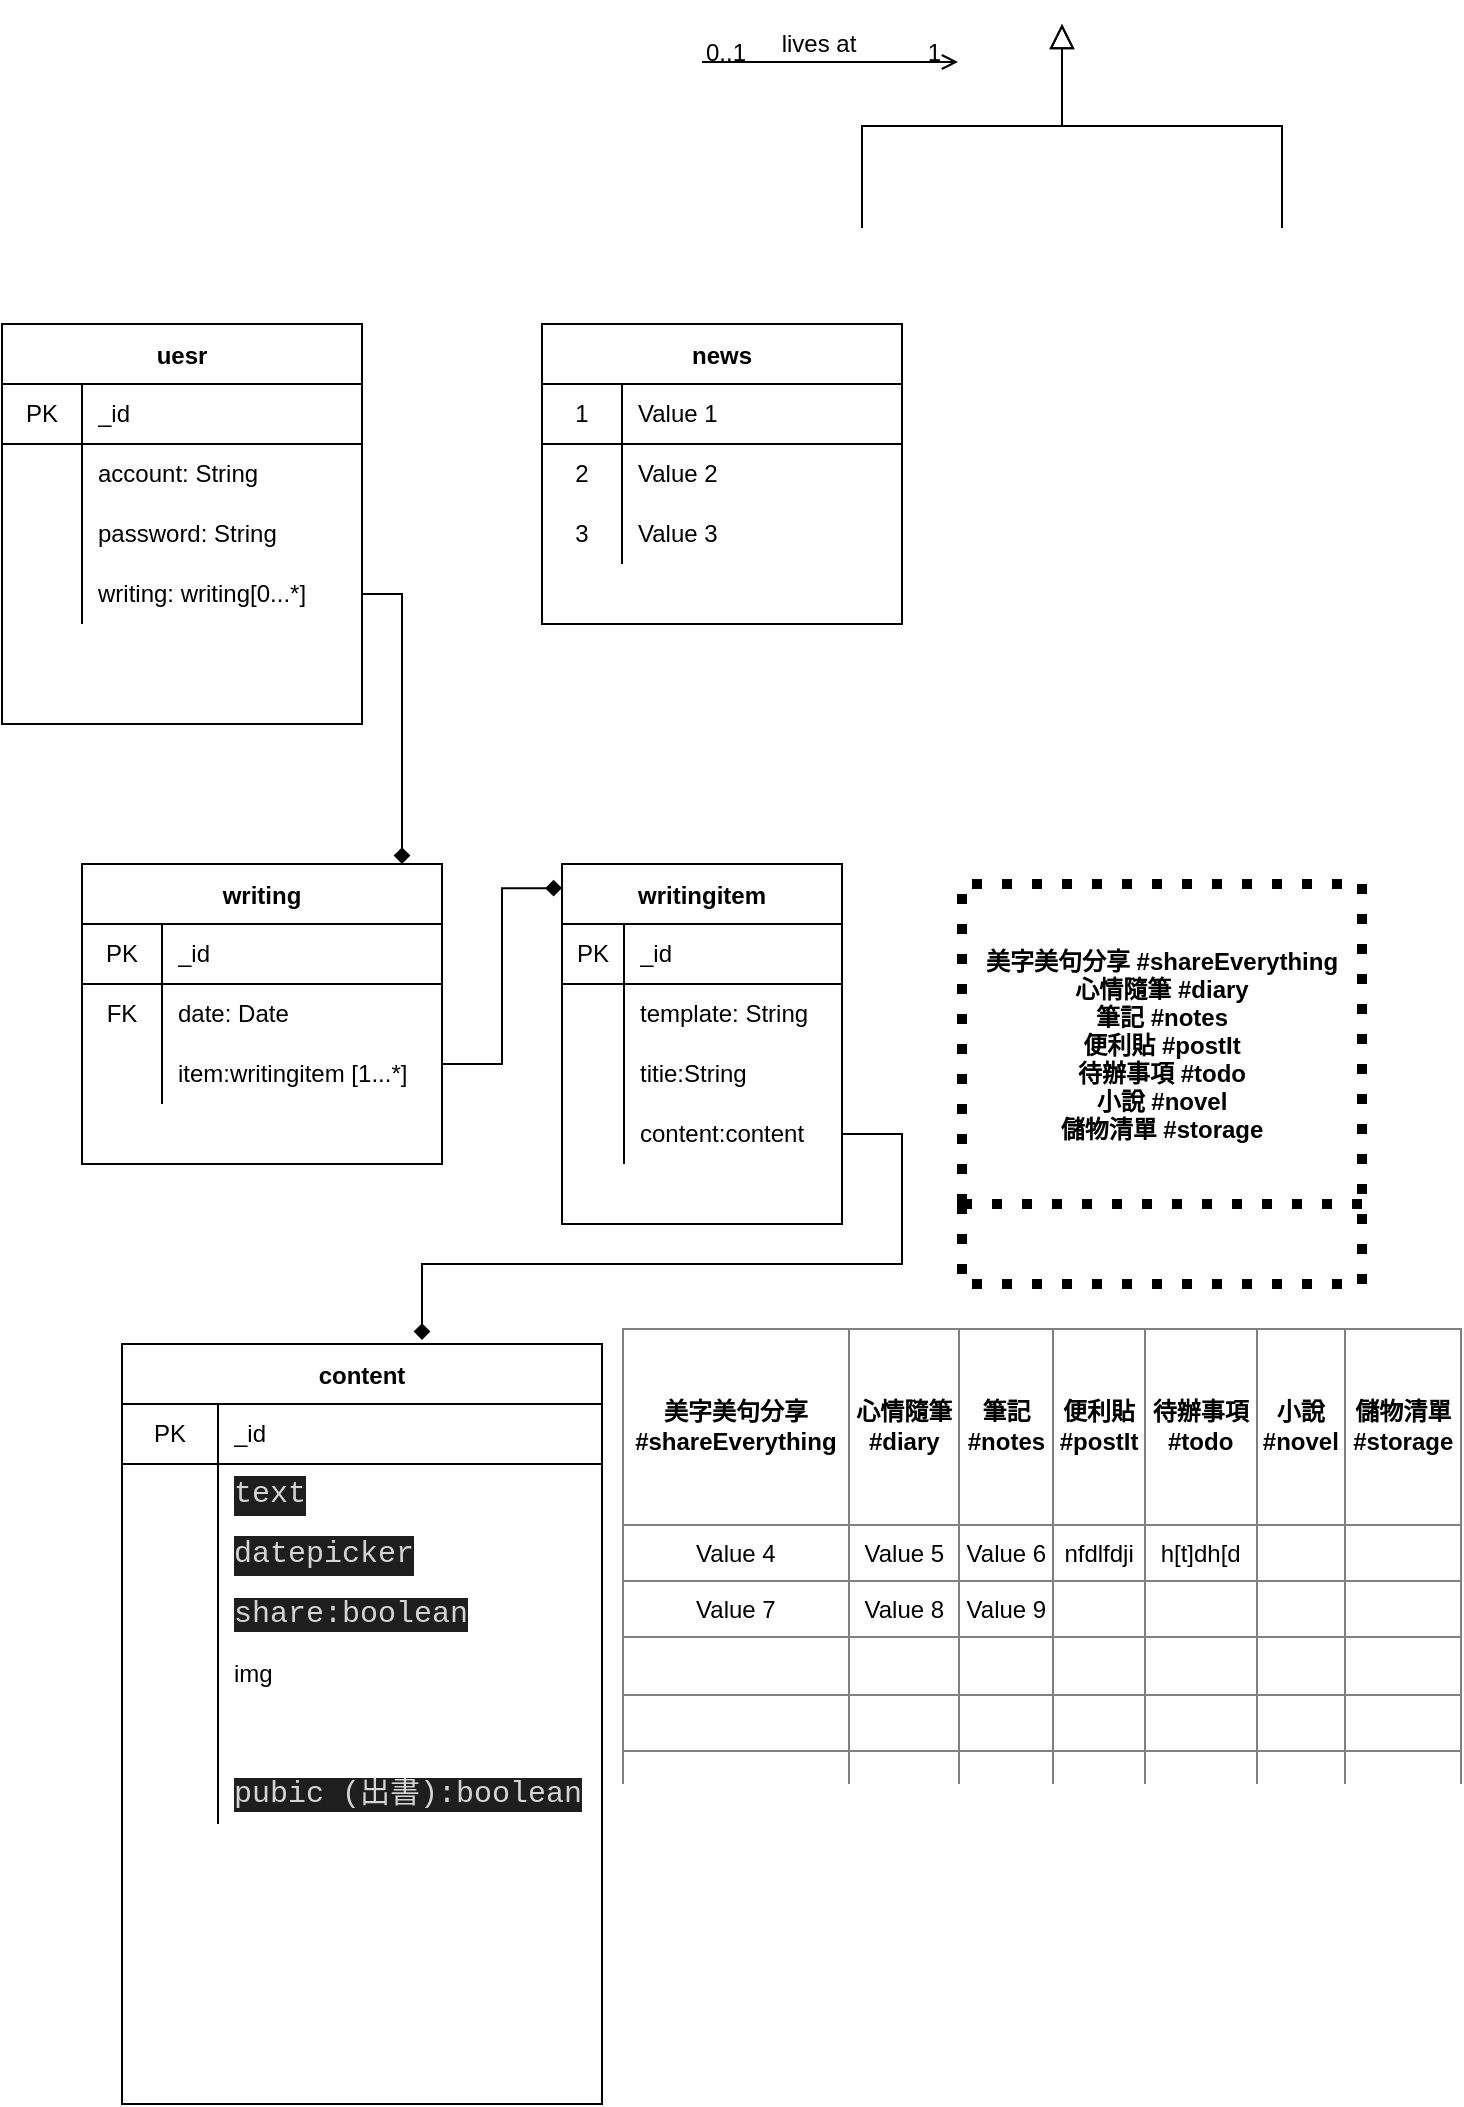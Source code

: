 <mxfile version="14.8.2" type="github">
  <diagram id="C5RBs43oDa-KdzZeNtuy" name="Page-1">
    <mxGraphModel dx="819" dy="784" grid="1" gridSize="10" guides="1" tooltips="1" connect="1" arrows="1" fold="1" page="1" pageScale="1" pageWidth="827" pageHeight="1169" math="0" shadow="0">
      <root>
        <mxCell id="WIyWlLk6GJQsqaUBKTNV-0" />
        <mxCell id="WIyWlLk6GJQsqaUBKTNV-1" parent="WIyWlLk6GJQsqaUBKTNV-0" />
        <mxCell id="zkfFHV4jXpPFQw0GAbJ--12" value="" style="endArrow=block;endSize=10;endFill=0;shadow=0;strokeWidth=1;rounded=0;edgeStyle=elbowEdgeStyle;elbow=vertical;" parent="WIyWlLk6GJQsqaUBKTNV-1" edge="1">
          <mxGeometry width="160" relative="1" as="geometry">
            <mxPoint x="470" y="152" as="sourcePoint" />
            <mxPoint x="570" y="50" as="targetPoint" />
          </mxGeometry>
        </mxCell>
        <mxCell id="zkfFHV4jXpPFQw0GAbJ--16" value="" style="endArrow=block;endSize=10;endFill=0;shadow=0;strokeWidth=1;rounded=0;edgeStyle=elbowEdgeStyle;elbow=vertical;" parent="WIyWlLk6GJQsqaUBKTNV-1" edge="1">
          <mxGeometry width="160" relative="1" as="geometry">
            <mxPoint x="680" y="152" as="sourcePoint" />
            <mxPoint x="570" y="50" as="targetPoint" />
          </mxGeometry>
        </mxCell>
        <mxCell id="zkfFHV4jXpPFQw0GAbJ--26" value="" style="endArrow=open;shadow=0;strokeWidth=1;rounded=0;endFill=1;edgeStyle=elbowEdgeStyle;elbow=vertical;" parent="WIyWlLk6GJQsqaUBKTNV-1" edge="1">
          <mxGeometry x="0.5" y="41" relative="1" as="geometry">
            <mxPoint x="390" y="69" as="sourcePoint" />
            <mxPoint x="518" y="69" as="targetPoint" />
            <mxPoint x="-40" y="32" as="offset" />
          </mxGeometry>
        </mxCell>
        <mxCell id="zkfFHV4jXpPFQw0GAbJ--27" value="0..1" style="resizable=0;align=left;verticalAlign=bottom;labelBackgroundColor=none;fontSize=12;" parent="zkfFHV4jXpPFQw0GAbJ--26" connectable="0" vertex="1">
          <mxGeometry x="-1" relative="1" as="geometry">
            <mxPoint y="4" as="offset" />
          </mxGeometry>
        </mxCell>
        <mxCell id="zkfFHV4jXpPFQw0GAbJ--28" value="1" style="resizable=0;align=right;verticalAlign=bottom;labelBackgroundColor=none;fontSize=12;" parent="zkfFHV4jXpPFQw0GAbJ--26" connectable="0" vertex="1">
          <mxGeometry x="1" relative="1" as="geometry">
            <mxPoint x="-7" y="4" as="offset" />
          </mxGeometry>
        </mxCell>
        <mxCell id="zkfFHV4jXpPFQw0GAbJ--29" value="lives at" style="text;html=1;resizable=0;points=[];;align=center;verticalAlign=middle;labelBackgroundColor=none;rounded=0;shadow=0;strokeWidth=1;fontSize=12;" parent="zkfFHV4jXpPFQw0GAbJ--26" vertex="1" connectable="0">
          <mxGeometry x="0.5" y="49" relative="1" as="geometry">
            <mxPoint x="-38" y="40" as="offset" />
          </mxGeometry>
        </mxCell>
        <mxCell id="l_XPIXDKewQsz5GAqpIU-1" value="uesr" style="shape=table;startSize=30;container=1;collapsible=0;childLayout=tableLayout;fixedRows=1;rowLines=0;fontStyle=1;align=center;" vertex="1" parent="WIyWlLk6GJQsqaUBKTNV-1">
          <mxGeometry x="40" y="200" width="180" height="200" as="geometry" />
        </mxCell>
        <mxCell id="l_XPIXDKewQsz5GAqpIU-2" value="" style="shape=partialRectangle;html=1;whiteSpace=wrap;collapsible=0;dropTarget=0;pointerEvents=0;fillColor=none;top=0;left=0;bottom=1;right=0;points=[[0,0.5],[1,0.5]];portConstraint=eastwest;" vertex="1" parent="l_XPIXDKewQsz5GAqpIU-1">
          <mxGeometry y="30" width="180" height="30" as="geometry" />
        </mxCell>
        <mxCell id="l_XPIXDKewQsz5GAqpIU-3" value="PK" style="shape=partialRectangle;html=1;whiteSpace=wrap;connectable=0;fillColor=none;top=0;left=0;bottom=0;right=0;overflow=hidden;" vertex="1" parent="l_XPIXDKewQsz5GAqpIU-2">
          <mxGeometry width="40" height="30" as="geometry" />
        </mxCell>
        <mxCell id="l_XPIXDKewQsz5GAqpIU-4" value="&lt;span style=&quot;text-align: center&quot;&gt;_id&lt;/span&gt;" style="shape=partialRectangle;html=1;whiteSpace=wrap;connectable=0;fillColor=none;top=0;left=0;bottom=0;right=0;align=left;spacingLeft=6;overflow=hidden;" vertex="1" parent="l_XPIXDKewQsz5GAqpIU-2">
          <mxGeometry x="40" width="140" height="30" as="geometry" />
        </mxCell>
        <mxCell id="l_XPIXDKewQsz5GAqpIU-5" value="" style="shape=partialRectangle;html=1;whiteSpace=wrap;collapsible=0;dropTarget=0;pointerEvents=0;fillColor=none;top=0;left=0;bottom=0;right=0;points=[[0,0.5],[1,0.5]];portConstraint=eastwest;" vertex="1" parent="l_XPIXDKewQsz5GAqpIU-1">
          <mxGeometry y="60" width="180" height="30" as="geometry" />
        </mxCell>
        <mxCell id="l_XPIXDKewQsz5GAqpIU-6" value="" style="shape=partialRectangle;html=1;whiteSpace=wrap;connectable=0;fillColor=none;top=0;left=0;bottom=0;right=0;overflow=hidden;" vertex="1" parent="l_XPIXDKewQsz5GAqpIU-5">
          <mxGeometry width="40" height="30" as="geometry" />
        </mxCell>
        <mxCell id="l_XPIXDKewQsz5GAqpIU-7" value="account: String" style="shape=partialRectangle;html=1;whiteSpace=wrap;connectable=0;fillColor=none;top=0;left=0;bottom=0;right=0;align=left;spacingLeft=6;overflow=hidden;" vertex="1" parent="l_XPIXDKewQsz5GAqpIU-5">
          <mxGeometry x="40" width="140" height="30" as="geometry" />
        </mxCell>
        <mxCell id="l_XPIXDKewQsz5GAqpIU-8" value="" style="shape=partialRectangle;html=1;whiteSpace=wrap;collapsible=0;dropTarget=0;pointerEvents=0;fillColor=none;top=0;left=0;bottom=0;right=0;points=[[0,0.5],[1,0.5]];portConstraint=eastwest;" vertex="1" parent="l_XPIXDKewQsz5GAqpIU-1">
          <mxGeometry y="90" width="180" height="30" as="geometry" />
        </mxCell>
        <mxCell id="l_XPIXDKewQsz5GAqpIU-9" value="" style="shape=partialRectangle;html=1;whiteSpace=wrap;connectable=0;fillColor=none;top=0;left=0;bottom=0;right=0;overflow=hidden;" vertex="1" parent="l_XPIXDKewQsz5GAqpIU-8">
          <mxGeometry width="40" height="30" as="geometry" />
        </mxCell>
        <mxCell id="l_XPIXDKewQsz5GAqpIU-10" value="password: String" style="shape=partialRectangle;html=1;whiteSpace=wrap;connectable=0;fillColor=none;top=0;left=0;bottom=0;right=0;align=left;spacingLeft=6;overflow=hidden;" vertex="1" parent="l_XPIXDKewQsz5GAqpIU-8">
          <mxGeometry x="40" width="140" height="30" as="geometry" />
        </mxCell>
        <mxCell id="l_XPIXDKewQsz5GAqpIU-42" style="shape=partialRectangle;html=1;whiteSpace=wrap;collapsible=0;dropTarget=0;pointerEvents=0;fillColor=none;top=0;left=0;bottom=0;right=0;points=[[0,0.5],[1,0.5]];portConstraint=eastwest;" vertex="1" parent="l_XPIXDKewQsz5GAqpIU-1">
          <mxGeometry y="120" width="180" height="30" as="geometry" />
        </mxCell>
        <mxCell id="l_XPIXDKewQsz5GAqpIU-43" style="shape=partialRectangle;html=1;whiteSpace=wrap;connectable=0;fillColor=none;top=0;left=0;bottom=0;right=0;overflow=hidden;" vertex="1" parent="l_XPIXDKewQsz5GAqpIU-42">
          <mxGeometry width="40" height="30" as="geometry" />
        </mxCell>
        <mxCell id="l_XPIXDKewQsz5GAqpIU-44" value="writing:&amp;nbsp;writing[0...*]" style="shape=partialRectangle;html=1;whiteSpace=wrap;connectable=0;fillColor=none;top=0;left=0;bottom=0;right=0;align=left;spacingLeft=6;overflow=hidden;" vertex="1" parent="l_XPIXDKewQsz5GAqpIU-42">
          <mxGeometry x="40" width="140" height="30" as="geometry" />
        </mxCell>
        <mxCell id="l_XPIXDKewQsz5GAqpIU-21" value="news" style="shape=table;startSize=30;container=1;collapsible=0;childLayout=tableLayout;fixedRows=1;rowLines=0;fontStyle=1;align=center;" vertex="1" parent="WIyWlLk6GJQsqaUBKTNV-1">
          <mxGeometry x="310" y="200" width="180" height="150" as="geometry" />
        </mxCell>
        <mxCell id="l_XPIXDKewQsz5GAqpIU-22" value="" style="shape=partialRectangle;html=1;whiteSpace=wrap;collapsible=0;dropTarget=0;pointerEvents=0;fillColor=none;top=0;left=0;bottom=1;right=0;points=[[0,0.5],[1,0.5]];portConstraint=eastwest;" vertex="1" parent="l_XPIXDKewQsz5GAqpIU-21">
          <mxGeometry y="30" width="180" height="30" as="geometry" />
        </mxCell>
        <mxCell id="l_XPIXDKewQsz5GAqpIU-23" value="1" style="shape=partialRectangle;html=1;whiteSpace=wrap;connectable=0;fillColor=none;top=0;left=0;bottom=0;right=0;overflow=hidden;" vertex="1" parent="l_XPIXDKewQsz5GAqpIU-22">
          <mxGeometry width="40" height="30" as="geometry" />
        </mxCell>
        <mxCell id="l_XPIXDKewQsz5GAqpIU-24" value="Value 1" style="shape=partialRectangle;html=1;whiteSpace=wrap;connectable=0;fillColor=none;top=0;left=0;bottom=0;right=0;align=left;spacingLeft=6;overflow=hidden;" vertex="1" parent="l_XPIXDKewQsz5GAqpIU-22">
          <mxGeometry x="40" width="140" height="30" as="geometry" />
        </mxCell>
        <mxCell id="l_XPIXDKewQsz5GAqpIU-25" value="" style="shape=partialRectangle;html=1;whiteSpace=wrap;collapsible=0;dropTarget=0;pointerEvents=0;fillColor=none;top=0;left=0;bottom=0;right=0;points=[[0,0.5],[1,0.5]];portConstraint=eastwest;" vertex="1" parent="l_XPIXDKewQsz5GAqpIU-21">
          <mxGeometry y="60" width="180" height="30" as="geometry" />
        </mxCell>
        <mxCell id="l_XPIXDKewQsz5GAqpIU-26" value="2" style="shape=partialRectangle;html=1;whiteSpace=wrap;connectable=0;fillColor=none;top=0;left=0;bottom=0;right=0;overflow=hidden;" vertex="1" parent="l_XPIXDKewQsz5GAqpIU-25">
          <mxGeometry width="40" height="30" as="geometry" />
        </mxCell>
        <mxCell id="l_XPIXDKewQsz5GAqpIU-27" value="Value 2" style="shape=partialRectangle;html=1;whiteSpace=wrap;connectable=0;fillColor=none;top=0;left=0;bottom=0;right=0;align=left;spacingLeft=6;overflow=hidden;" vertex="1" parent="l_XPIXDKewQsz5GAqpIU-25">
          <mxGeometry x="40" width="140" height="30" as="geometry" />
        </mxCell>
        <mxCell id="l_XPIXDKewQsz5GAqpIU-28" value="" style="shape=partialRectangle;html=1;whiteSpace=wrap;collapsible=0;dropTarget=0;pointerEvents=0;fillColor=none;top=0;left=0;bottom=0;right=0;points=[[0,0.5],[1,0.5]];portConstraint=eastwest;" vertex="1" parent="l_XPIXDKewQsz5GAqpIU-21">
          <mxGeometry y="90" width="180" height="30" as="geometry" />
        </mxCell>
        <mxCell id="l_XPIXDKewQsz5GAqpIU-29" value="3" style="shape=partialRectangle;html=1;whiteSpace=wrap;connectable=0;fillColor=none;top=0;left=0;bottom=0;right=0;overflow=hidden;" vertex="1" parent="l_XPIXDKewQsz5GAqpIU-28">
          <mxGeometry width="40" height="30" as="geometry" />
        </mxCell>
        <mxCell id="l_XPIXDKewQsz5GAqpIU-30" value="Value 3" style="shape=partialRectangle;html=1;whiteSpace=wrap;connectable=0;fillColor=none;top=0;left=0;bottom=0;right=0;align=left;spacingLeft=6;overflow=hidden;" vertex="1" parent="l_XPIXDKewQsz5GAqpIU-28">
          <mxGeometry x="40" width="140" height="30" as="geometry" />
        </mxCell>
        <mxCell id="l_XPIXDKewQsz5GAqpIU-31" value="writing" style="shape=table;startSize=30;container=1;collapsible=0;childLayout=tableLayout;fixedRows=1;rowLines=0;fontStyle=1;align=center;" vertex="1" parent="WIyWlLk6GJQsqaUBKTNV-1">
          <mxGeometry x="80" y="470" width="180" height="150" as="geometry" />
        </mxCell>
        <mxCell id="l_XPIXDKewQsz5GAqpIU-32" value="" style="shape=partialRectangle;html=1;whiteSpace=wrap;collapsible=0;dropTarget=0;pointerEvents=0;fillColor=none;top=0;left=0;bottom=1;right=0;points=[[0,0.5],[1,0.5]];portConstraint=eastwest;" vertex="1" parent="l_XPIXDKewQsz5GAqpIU-31">
          <mxGeometry y="30" width="180" height="30" as="geometry" />
        </mxCell>
        <mxCell id="l_XPIXDKewQsz5GAqpIU-33" value="PK" style="shape=partialRectangle;html=1;whiteSpace=wrap;connectable=0;fillColor=none;top=0;left=0;bottom=0;right=0;overflow=hidden;" vertex="1" parent="l_XPIXDKewQsz5GAqpIU-32">
          <mxGeometry width="40" height="30" as="geometry" />
        </mxCell>
        <mxCell id="l_XPIXDKewQsz5GAqpIU-34" value="_id" style="shape=partialRectangle;html=1;whiteSpace=wrap;connectable=0;fillColor=none;top=0;left=0;bottom=0;right=0;align=left;spacingLeft=6;overflow=hidden;" vertex="1" parent="l_XPIXDKewQsz5GAqpIU-32">
          <mxGeometry x="40" width="140" height="30" as="geometry" />
        </mxCell>
        <mxCell id="l_XPIXDKewQsz5GAqpIU-35" value="" style="shape=partialRectangle;html=1;whiteSpace=wrap;collapsible=0;dropTarget=0;pointerEvents=0;fillColor=none;top=0;left=0;bottom=0;right=0;points=[[0,0.5],[1,0.5]];portConstraint=eastwest;" vertex="1" parent="l_XPIXDKewQsz5GAqpIU-31">
          <mxGeometry y="60" width="180" height="30" as="geometry" />
        </mxCell>
        <mxCell id="l_XPIXDKewQsz5GAqpIU-36" value="FK" style="shape=partialRectangle;html=1;whiteSpace=wrap;connectable=0;fillColor=none;top=0;left=0;bottom=0;right=0;overflow=hidden;" vertex="1" parent="l_XPIXDKewQsz5GAqpIU-35">
          <mxGeometry width="40" height="30" as="geometry" />
        </mxCell>
        <mxCell id="l_XPIXDKewQsz5GAqpIU-37" value="date: Date" style="shape=partialRectangle;html=1;whiteSpace=wrap;connectable=0;fillColor=none;top=0;left=0;bottom=0;right=0;align=left;spacingLeft=6;overflow=hidden;" vertex="1" parent="l_XPIXDKewQsz5GAqpIU-35">
          <mxGeometry x="40" width="140" height="30" as="geometry" />
        </mxCell>
        <mxCell id="l_XPIXDKewQsz5GAqpIU-38" value="" style="shape=partialRectangle;html=1;whiteSpace=wrap;collapsible=0;dropTarget=0;pointerEvents=0;fillColor=none;top=0;left=0;bottom=0;right=0;points=[[0,0.5],[1,0.5]];portConstraint=eastwest;" vertex="1" parent="l_XPIXDKewQsz5GAqpIU-31">
          <mxGeometry y="90" width="180" height="30" as="geometry" />
        </mxCell>
        <mxCell id="l_XPIXDKewQsz5GAqpIU-39" value="" style="shape=partialRectangle;html=1;whiteSpace=wrap;connectable=0;fillColor=none;top=0;left=0;bottom=0;right=0;overflow=hidden;" vertex="1" parent="l_XPIXDKewQsz5GAqpIU-38">
          <mxGeometry width="40" height="30" as="geometry" />
        </mxCell>
        <mxCell id="l_XPIXDKewQsz5GAqpIU-40" value="item:writingitem [1...*]" style="shape=partialRectangle;html=1;whiteSpace=wrap;connectable=0;fillColor=none;top=0;left=0;bottom=0;right=0;align=left;spacingLeft=6;overflow=hidden;" vertex="1" parent="l_XPIXDKewQsz5GAqpIU-38">
          <mxGeometry x="40" width="140" height="30" as="geometry" />
        </mxCell>
        <mxCell id="l_XPIXDKewQsz5GAqpIU-45" style="edgeStyle=orthogonalEdgeStyle;rounded=0;orthogonalLoop=1;jettySize=auto;html=1;exitX=1;exitY=0.5;exitDx=0;exitDy=0;endArrow=diamond;endFill=1;" edge="1" parent="WIyWlLk6GJQsqaUBKTNV-1" source="l_XPIXDKewQsz5GAqpIU-42">
          <mxGeometry relative="1" as="geometry">
            <mxPoint x="240" y="470" as="targetPoint" />
            <Array as="points">
              <mxPoint x="240" y="335" />
              <mxPoint x="240" y="470" />
            </Array>
          </mxGeometry>
        </mxCell>
        <mxCell id="l_XPIXDKewQsz5GAqpIU-46" value="writingitem" style="shape=table;startSize=30;container=1;collapsible=0;childLayout=tableLayout;fixedRows=1;rowLines=0;fontStyle=1;align=center;" vertex="1" parent="WIyWlLk6GJQsqaUBKTNV-1">
          <mxGeometry x="320" y="470" width="140" height="180" as="geometry" />
        </mxCell>
        <mxCell id="l_XPIXDKewQsz5GAqpIU-47" value="" style="shape=partialRectangle;html=1;whiteSpace=wrap;collapsible=0;dropTarget=0;pointerEvents=0;fillColor=none;top=0;left=0;bottom=1;right=0;points=[[0,0.5],[1,0.5]];portConstraint=eastwest;" vertex="1" parent="l_XPIXDKewQsz5GAqpIU-46">
          <mxGeometry y="30" width="140" height="30" as="geometry" />
        </mxCell>
        <mxCell id="l_XPIXDKewQsz5GAqpIU-48" value="PK" style="shape=partialRectangle;html=1;whiteSpace=wrap;connectable=0;fillColor=none;top=0;left=0;bottom=0;right=0;overflow=hidden;" vertex="1" parent="l_XPIXDKewQsz5GAqpIU-47">
          <mxGeometry width="31" height="30" as="geometry" />
        </mxCell>
        <mxCell id="l_XPIXDKewQsz5GAqpIU-49" value="_id" style="shape=partialRectangle;html=1;whiteSpace=wrap;connectable=0;fillColor=none;top=0;left=0;bottom=0;right=0;align=left;spacingLeft=6;overflow=hidden;" vertex="1" parent="l_XPIXDKewQsz5GAqpIU-47">
          <mxGeometry x="31" width="109" height="30" as="geometry" />
        </mxCell>
        <mxCell id="l_XPIXDKewQsz5GAqpIU-50" value="" style="shape=partialRectangle;html=1;whiteSpace=wrap;collapsible=0;dropTarget=0;pointerEvents=0;fillColor=none;top=0;left=0;bottom=0;right=0;points=[[0,0.5],[1,0.5]];portConstraint=eastwest;" vertex="1" parent="l_XPIXDKewQsz5GAqpIU-46">
          <mxGeometry y="60" width="140" height="30" as="geometry" />
        </mxCell>
        <mxCell id="l_XPIXDKewQsz5GAqpIU-51" value="" style="shape=partialRectangle;html=1;whiteSpace=wrap;connectable=0;fillColor=none;top=0;left=0;bottom=0;right=0;overflow=hidden;" vertex="1" parent="l_XPIXDKewQsz5GAqpIU-50">
          <mxGeometry width="31" height="30" as="geometry" />
        </mxCell>
        <mxCell id="l_XPIXDKewQsz5GAqpIU-52" value="&lt;span&gt;template: String&lt;/span&gt;" style="shape=partialRectangle;html=1;whiteSpace=wrap;connectable=0;fillColor=none;top=0;left=0;bottom=0;right=0;align=left;spacingLeft=6;overflow=hidden;" vertex="1" parent="l_XPIXDKewQsz5GAqpIU-50">
          <mxGeometry x="31" width="109" height="30" as="geometry" />
        </mxCell>
        <mxCell id="l_XPIXDKewQsz5GAqpIU-53" value="" style="shape=partialRectangle;html=1;whiteSpace=wrap;collapsible=0;dropTarget=0;pointerEvents=0;fillColor=none;top=0;left=0;bottom=0;right=0;points=[[0,0.5],[1,0.5]];portConstraint=eastwest;" vertex="1" parent="l_XPIXDKewQsz5GAqpIU-46">
          <mxGeometry y="90" width="140" height="30" as="geometry" />
        </mxCell>
        <mxCell id="l_XPIXDKewQsz5GAqpIU-54" value="" style="shape=partialRectangle;html=1;whiteSpace=wrap;connectable=0;fillColor=none;top=0;left=0;bottom=0;right=0;overflow=hidden;" vertex="1" parent="l_XPIXDKewQsz5GAqpIU-53">
          <mxGeometry width="31" height="30" as="geometry" />
        </mxCell>
        <mxCell id="l_XPIXDKewQsz5GAqpIU-55" value="titie:String" style="shape=partialRectangle;html=1;whiteSpace=wrap;connectable=0;fillColor=none;top=0;left=0;bottom=0;right=0;align=left;spacingLeft=6;overflow=hidden;" vertex="1" parent="l_XPIXDKewQsz5GAqpIU-53">
          <mxGeometry x="31" width="109" height="30" as="geometry" />
        </mxCell>
        <mxCell id="l_XPIXDKewQsz5GAqpIU-60" style="shape=partialRectangle;html=1;whiteSpace=wrap;collapsible=0;dropTarget=0;pointerEvents=0;fillColor=none;top=0;left=0;bottom=0;right=0;points=[[0,0.5],[1,0.5]];portConstraint=eastwest;" vertex="1" parent="l_XPIXDKewQsz5GAqpIU-46">
          <mxGeometry y="120" width="140" height="30" as="geometry" />
        </mxCell>
        <mxCell id="l_XPIXDKewQsz5GAqpIU-61" style="shape=partialRectangle;html=1;whiteSpace=wrap;connectable=0;fillColor=none;top=0;left=0;bottom=0;right=0;overflow=hidden;" vertex="1" parent="l_XPIXDKewQsz5GAqpIU-60">
          <mxGeometry width="31" height="30" as="geometry" />
        </mxCell>
        <mxCell id="l_XPIXDKewQsz5GAqpIU-62" value="&lt;span&gt;content:content&lt;br&gt;&lt;/span&gt;" style="shape=partialRectangle;html=1;whiteSpace=wrap;connectable=0;fillColor=none;top=0;left=0;bottom=0;right=0;align=left;spacingLeft=6;overflow=hidden;" vertex="1" parent="l_XPIXDKewQsz5GAqpIU-60">
          <mxGeometry x="31" width="109" height="30" as="geometry" />
        </mxCell>
        <mxCell id="l_XPIXDKewQsz5GAqpIU-56" style="edgeStyle=orthogonalEdgeStyle;rounded=0;orthogonalLoop=1;jettySize=auto;html=1;entryX=0;entryY=0.067;entryDx=0;entryDy=0;entryPerimeter=0;endArrow=diamond;endFill=1;" edge="1" parent="WIyWlLk6GJQsqaUBKTNV-1" target="l_XPIXDKewQsz5GAqpIU-46">
          <mxGeometry relative="1" as="geometry">
            <mxPoint x="260" y="570" as="sourcePoint" />
            <Array as="points">
              <mxPoint x="290" y="570" />
              <mxPoint x="290" y="482" />
            </Array>
          </mxGeometry>
        </mxCell>
        <mxCell id="l_XPIXDKewQsz5GAqpIU-66" value="content" style="shape=table;startSize=30;container=1;collapsible=0;childLayout=tableLayout;fixedRows=1;rowLines=0;fontStyle=1;align=center;" vertex="1" parent="WIyWlLk6GJQsqaUBKTNV-1">
          <mxGeometry x="100" y="710" width="240" height="380" as="geometry" />
        </mxCell>
        <mxCell id="l_XPIXDKewQsz5GAqpIU-67" value="" style="shape=partialRectangle;html=1;whiteSpace=wrap;collapsible=0;dropTarget=0;pointerEvents=0;fillColor=none;top=0;left=0;bottom=1;right=0;points=[[0,0.5],[1,0.5]];portConstraint=eastwest;" vertex="1" parent="l_XPIXDKewQsz5GAqpIU-66">
          <mxGeometry y="30" width="240" height="30" as="geometry" />
        </mxCell>
        <mxCell id="l_XPIXDKewQsz5GAqpIU-68" value="PK" style="shape=partialRectangle;html=1;whiteSpace=wrap;connectable=0;fillColor=none;top=0;left=0;bottom=0;right=0;overflow=hidden;" vertex="1" parent="l_XPIXDKewQsz5GAqpIU-67">
          <mxGeometry width="48" height="30" as="geometry" />
        </mxCell>
        <mxCell id="l_XPIXDKewQsz5GAqpIU-69" value="_id" style="shape=partialRectangle;html=1;whiteSpace=wrap;connectable=0;fillColor=none;top=0;left=0;bottom=0;right=0;align=left;spacingLeft=6;overflow=hidden;" vertex="1" parent="l_XPIXDKewQsz5GAqpIU-67">
          <mxGeometry x="48" width="192" height="30" as="geometry" />
        </mxCell>
        <mxCell id="l_XPIXDKewQsz5GAqpIU-70" value="" style="shape=partialRectangle;html=1;whiteSpace=wrap;collapsible=0;dropTarget=0;pointerEvents=0;fillColor=none;top=0;left=0;bottom=0;right=0;points=[[0,0.5],[1,0.5]];portConstraint=eastwest;" vertex="1" parent="l_XPIXDKewQsz5GAqpIU-66">
          <mxGeometry y="60" width="240" height="30" as="geometry" />
        </mxCell>
        <mxCell id="l_XPIXDKewQsz5GAqpIU-71" value="" style="shape=partialRectangle;html=1;whiteSpace=wrap;connectable=0;fillColor=none;top=0;left=0;bottom=0;right=0;overflow=hidden;" vertex="1" parent="l_XPIXDKewQsz5GAqpIU-70">
          <mxGeometry width="48" height="30" as="geometry" />
        </mxCell>
        <mxCell id="l_XPIXDKewQsz5GAqpIU-72" value="&lt;div style=&quot;color: rgb(212 , 212 , 212) ; background-color: rgb(30 , 30 , 30) ; font-family: &amp;#34;consolas&amp;#34; , &amp;#34;courier new&amp;#34; , monospace ; font-size: 15px ; line-height: 20px&quot;&gt;text&lt;/div&gt;" style="shape=partialRectangle;html=1;whiteSpace=wrap;connectable=0;fillColor=none;top=0;left=0;bottom=0;right=0;align=left;spacingLeft=6;overflow=hidden;" vertex="1" parent="l_XPIXDKewQsz5GAqpIU-70">
          <mxGeometry x="48" width="192" height="30" as="geometry" />
        </mxCell>
        <mxCell id="l_XPIXDKewQsz5GAqpIU-73" value="" style="shape=partialRectangle;html=1;whiteSpace=wrap;collapsible=0;dropTarget=0;pointerEvents=0;fillColor=none;top=0;left=0;bottom=0;right=0;points=[[0,0.5],[1,0.5]];portConstraint=eastwest;" vertex="1" parent="l_XPIXDKewQsz5GAqpIU-66">
          <mxGeometry y="90" width="240" height="30" as="geometry" />
        </mxCell>
        <mxCell id="l_XPIXDKewQsz5GAqpIU-74" value="" style="shape=partialRectangle;html=1;whiteSpace=wrap;connectable=0;fillColor=none;top=0;left=0;bottom=0;right=0;overflow=hidden;" vertex="1" parent="l_XPIXDKewQsz5GAqpIU-73">
          <mxGeometry width="48" height="30" as="geometry" />
        </mxCell>
        <mxCell id="l_XPIXDKewQsz5GAqpIU-75" value="&lt;div style=&quot;color: rgb(212 , 212 , 212) ; background-color: rgb(30 , 30 , 30) ; font-family: &amp;#34;consolas&amp;#34; , &amp;#34;courier new&amp;#34; , monospace ; font-size: 15px ; line-height: 20px&quot;&gt;datepicker&lt;/div&gt;" style="shape=partialRectangle;html=1;whiteSpace=wrap;connectable=0;fillColor=none;top=0;left=0;bottom=0;right=0;align=left;spacingLeft=6;overflow=hidden;" vertex="1" parent="l_XPIXDKewQsz5GAqpIU-73">
          <mxGeometry x="48" width="192" height="30" as="geometry" />
        </mxCell>
        <mxCell id="l_XPIXDKewQsz5GAqpIU-78" style="shape=partialRectangle;html=1;whiteSpace=wrap;collapsible=0;dropTarget=0;pointerEvents=0;fillColor=none;top=0;left=0;bottom=0;right=0;points=[[0,0.5],[1,0.5]];portConstraint=eastwest;" vertex="1" parent="l_XPIXDKewQsz5GAqpIU-66">
          <mxGeometry y="120" width="240" height="30" as="geometry" />
        </mxCell>
        <mxCell id="l_XPIXDKewQsz5GAqpIU-79" style="shape=partialRectangle;html=1;whiteSpace=wrap;connectable=0;fillColor=none;top=0;left=0;bottom=0;right=0;overflow=hidden;" vertex="1" parent="l_XPIXDKewQsz5GAqpIU-78">
          <mxGeometry width="48" height="30" as="geometry" />
        </mxCell>
        <mxCell id="l_XPIXDKewQsz5GAqpIU-80" value="&lt;font color=&quot;#d4d4d4&quot; face=&quot;consolas, courier new, monospace&quot;&gt;&lt;span style=&quot;font-size: 15px ; background-color: rgb(30 , 30 , 30)&quot;&gt;share&lt;/span&gt;&lt;/font&gt;&lt;span style=&quot;color: rgb(212 , 212 , 212) ; font-family: &amp;#34;consolas&amp;#34; , &amp;#34;courier new&amp;#34; , monospace ; font-size: 15px ; background-color: rgb(30 , 30 , 30)&quot;&gt;:boolean&lt;/span&gt;" style="shape=partialRectangle;html=1;whiteSpace=wrap;connectable=0;fillColor=none;top=0;left=0;bottom=0;right=0;align=left;spacingLeft=6;overflow=hidden;" vertex="1" parent="l_XPIXDKewQsz5GAqpIU-78">
          <mxGeometry x="48" width="192" height="30" as="geometry" />
        </mxCell>
        <mxCell id="l_XPIXDKewQsz5GAqpIU-81" style="shape=partialRectangle;html=1;whiteSpace=wrap;collapsible=0;dropTarget=0;pointerEvents=0;fillColor=none;top=0;left=0;bottom=0;right=0;points=[[0,0.5],[1,0.5]];portConstraint=eastwest;" vertex="1" parent="l_XPIXDKewQsz5GAqpIU-66">
          <mxGeometry y="150" width="240" height="30" as="geometry" />
        </mxCell>
        <mxCell id="l_XPIXDKewQsz5GAqpIU-82" style="shape=partialRectangle;html=1;whiteSpace=wrap;connectable=0;fillColor=none;top=0;left=0;bottom=0;right=0;overflow=hidden;" vertex="1" parent="l_XPIXDKewQsz5GAqpIU-81">
          <mxGeometry width="48" height="30" as="geometry" />
        </mxCell>
        <mxCell id="l_XPIXDKewQsz5GAqpIU-83" value="img" style="shape=partialRectangle;html=1;whiteSpace=wrap;connectable=0;fillColor=none;top=0;left=0;bottom=0;right=0;align=left;spacingLeft=6;overflow=hidden;" vertex="1" parent="l_XPIXDKewQsz5GAqpIU-81">
          <mxGeometry x="48" width="192" height="30" as="geometry" />
        </mxCell>
        <mxCell id="l_XPIXDKewQsz5GAqpIU-84" style="shape=partialRectangle;html=1;whiteSpace=wrap;collapsible=0;dropTarget=0;pointerEvents=0;fillColor=none;top=0;left=0;bottom=0;right=0;points=[[0,0.5],[1,0.5]];portConstraint=eastwest;" vertex="1" parent="l_XPIXDKewQsz5GAqpIU-66">
          <mxGeometry y="180" width="240" height="30" as="geometry" />
        </mxCell>
        <mxCell id="l_XPIXDKewQsz5GAqpIU-85" style="shape=partialRectangle;html=1;whiteSpace=wrap;connectable=0;fillColor=none;top=0;left=0;bottom=0;right=0;overflow=hidden;" vertex="1" parent="l_XPIXDKewQsz5GAqpIU-84">
          <mxGeometry width="48" height="30" as="geometry" />
        </mxCell>
        <mxCell id="l_XPIXDKewQsz5GAqpIU-86" style="shape=partialRectangle;html=1;whiteSpace=wrap;connectable=0;fillColor=none;top=0;left=0;bottom=0;right=0;align=left;spacingLeft=6;overflow=hidden;" vertex="1" parent="l_XPIXDKewQsz5GAqpIU-84">
          <mxGeometry x="48" width="192" height="30" as="geometry" />
        </mxCell>
        <mxCell id="l_XPIXDKewQsz5GAqpIU-87" style="shape=partialRectangle;html=1;whiteSpace=wrap;collapsible=0;dropTarget=0;pointerEvents=0;fillColor=none;top=0;left=0;bottom=0;right=0;points=[[0,0.5],[1,0.5]];portConstraint=eastwest;" vertex="1" parent="l_XPIXDKewQsz5GAqpIU-66">
          <mxGeometry y="210" width="240" height="30" as="geometry" />
        </mxCell>
        <mxCell id="l_XPIXDKewQsz5GAqpIU-88" style="shape=partialRectangle;html=1;whiteSpace=wrap;connectable=0;fillColor=none;top=0;left=0;bottom=0;right=0;overflow=hidden;" vertex="1" parent="l_XPIXDKewQsz5GAqpIU-87">
          <mxGeometry width="48" height="30" as="geometry" />
        </mxCell>
        <mxCell id="l_XPIXDKewQsz5GAqpIU-89" value="&lt;span style=&quot;color: rgb(212 , 212 , 212) ; font-family: &amp;#34;consolas&amp;#34; , &amp;#34;courier new&amp;#34; , monospace ; font-size: 15px ; background-color: rgb(30 , 30 , 30)&quot;&gt;pubic (出書):boolean&lt;/span&gt;" style="shape=partialRectangle;html=1;whiteSpace=wrap;connectable=0;fillColor=none;top=0;left=0;bottom=0;right=0;align=left;spacingLeft=6;overflow=hidden;" vertex="1" parent="l_XPIXDKewQsz5GAqpIU-87">
          <mxGeometry x="48" width="192" height="30" as="geometry" />
        </mxCell>
        <mxCell id="l_XPIXDKewQsz5GAqpIU-90" style="edgeStyle=orthogonalEdgeStyle;rounded=0;orthogonalLoop=1;jettySize=auto;html=1;endArrow=diamond;endFill=1;exitX=1;exitY=0.5;exitDx=0;exitDy=0;" edge="1" parent="WIyWlLk6GJQsqaUBKTNV-1" source="l_XPIXDKewQsz5GAqpIU-60">
          <mxGeometry relative="1" as="geometry">
            <mxPoint x="250" y="708" as="targetPoint" />
            <Array as="points">
              <mxPoint x="490" y="605" />
              <mxPoint x="490" y="670" />
              <mxPoint x="250" y="670" />
            </Array>
          </mxGeometry>
        </mxCell>
        <mxCell id="l_XPIXDKewQsz5GAqpIU-92" value="&lt;p style=&quot;line-height: 120%&quot;&gt;&lt;/p&gt;&lt;table border=&quot;1&quot; width=&quot;100%&quot; style=&quot;text-align: center ; width: 100% ; height: 100% ; border-collapse: collapse&quot;&gt;&lt;tbody&gt;&lt;tr&gt;&lt;td&gt;&lt;div style=&quot;text-align: center&quot;&gt;&lt;span style=&quot;font-weight: 700&quot;&gt;&lt;br&gt;&lt;/span&gt;&lt;/div&gt;&lt;div style=&quot;text-align: center&quot;&gt;&lt;span style=&quot;font-weight: 700&quot;&gt;美字美句分享&lt;/span&gt;&lt;/div&gt;&lt;span style=&quot;font-weight: 700&quot;&gt;&lt;div style=&quot;text-align: center&quot;&gt;&lt;span&gt;#shareEverything&lt;/span&gt;&lt;/div&gt;&lt;div style=&quot;text-align: center&quot;&gt;&lt;span&gt;&lt;br&gt;&lt;/span&gt;&lt;/div&gt;&lt;/span&gt;&lt;/td&gt;&lt;td&gt;&lt;div style=&quot;text-align: center&quot;&gt;&lt;span style=&quot;font-weight: 700&quot;&gt;&lt;br&gt;&lt;/span&gt;&lt;/div&gt;&lt;div style=&quot;text-align: center&quot;&gt;&lt;span style=&quot;font-weight: 700&quot;&gt;心情隨筆&lt;/span&gt;&lt;/div&gt;&lt;span style=&quot;font-weight: 700&quot;&gt;&lt;div style=&quot;text-align: center&quot;&gt;&lt;span&gt;#diary&lt;/span&gt;&lt;/div&gt;&lt;div style=&quot;text-align: center&quot;&gt;&lt;span&gt;&lt;br&gt;&lt;/span&gt;&lt;/div&gt;&lt;/span&gt;&lt;/td&gt;&lt;td&gt;&lt;div style=&quot;text-align: center&quot;&gt;&lt;span style=&quot;font-weight: 700&quot;&gt;&lt;br&gt;&lt;/span&gt;&lt;/div&gt;&lt;div style=&quot;text-align: center&quot;&gt;&lt;span style=&quot;font-weight: 700&quot;&gt;筆記&lt;/span&gt;&lt;/div&gt;&lt;span style=&quot;font-weight: 700&quot;&gt;&lt;div style=&quot;text-align: center&quot;&gt;&lt;span&gt;#notes&lt;/span&gt;&lt;/div&gt;&lt;div style=&quot;text-align: center&quot;&gt;&lt;span&gt;&lt;br&gt;&lt;/span&gt;&lt;/div&gt;&lt;/span&gt;&lt;/td&gt;&lt;td&gt;&lt;div style=&quot;text-align: center&quot;&gt;&lt;span style=&quot;font-weight: 700&quot;&gt;&lt;br&gt;&lt;/span&gt;&lt;/div&gt;&lt;div style=&quot;text-align: center&quot;&gt;&lt;span style=&quot;font-weight: 700&quot;&gt;便利貼&lt;/span&gt;&lt;/div&gt;&lt;span style=&quot;font-weight: 700&quot;&gt;&lt;div style=&quot;text-align: center&quot;&gt;&lt;span&gt;#postIt&lt;/span&gt;&lt;/div&gt;&lt;div style=&quot;text-align: center&quot;&gt;&lt;span&gt;&lt;br&gt;&lt;/span&gt;&lt;/div&gt;&lt;/span&gt;&lt;/td&gt;&lt;td&gt;&lt;div style=&quot;text-align: center&quot;&gt;&lt;span style=&quot;font-weight: 700&quot;&gt;&lt;br&gt;&lt;/span&gt;&lt;/div&gt;&lt;div style=&quot;text-align: center&quot;&gt;&lt;span style=&quot;font-weight: 700&quot;&gt;待辦事項&lt;/span&gt;&lt;/div&gt;&lt;span style=&quot;font-weight: 700&quot;&gt;&lt;div style=&quot;text-align: center&quot;&gt;&lt;span&gt;#todo&lt;/span&gt;&lt;/div&gt;&lt;div style=&quot;text-align: center&quot;&gt;&lt;span&gt;&lt;br&gt;&lt;/span&gt;&lt;/div&gt;&lt;/span&gt;&lt;/td&gt;&lt;td&gt;&lt;div style=&quot;text-align: center&quot;&gt;&lt;span style=&quot;font-weight: 700&quot;&gt;&lt;br&gt;&lt;/span&gt;&lt;/div&gt;&lt;div style=&quot;text-align: center&quot;&gt;&lt;span style=&quot;font-weight: 700&quot;&gt;小說&lt;/span&gt;&lt;/div&gt;&lt;span style=&quot;font-weight: 700&quot;&gt;&lt;div style=&quot;text-align: center&quot;&gt;&lt;span&gt;#novel&lt;/span&gt;&lt;/div&gt;&lt;div style=&quot;text-align: center&quot;&gt;&lt;span&gt;&lt;br&gt;&lt;/span&gt;&lt;/div&gt;&lt;/span&gt;&lt;/td&gt;&lt;td&gt;&lt;div style=&quot;text-align: center&quot;&gt;&lt;span style=&quot;font-weight: 700&quot;&gt;&lt;br&gt;&lt;/span&gt;&lt;/div&gt;&lt;div style=&quot;text-align: center&quot;&gt;&lt;span style=&quot;font-weight: 700&quot;&gt;儲物清單&lt;/span&gt;&lt;/div&gt;&lt;span style=&quot;font-weight: 700&quot;&gt;&lt;div style=&quot;text-align: center&quot;&gt;&lt;span&gt;#storage&lt;/span&gt;&lt;/div&gt;&lt;div style=&quot;text-align: center&quot;&gt;&lt;span&gt;&lt;br&gt;&lt;/span&gt;&lt;/div&gt;&lt;/span&gt;&lt;/td&gt;&lt;/tr&gt;&lt;tr&gt;&lt;td style=&quot;text-align: center&quot;&gt;Value 4&lt;/td&gt;&lt;td style=&quot;text-align: center&quot;&gt;Value 5&lt;/td&gt;&lt;td style=&quot;text-align: center&quot;&gt;Value 6&lt;/td&gt;&lt;td style=&quot;text-align: center&quot;&gt;nfdlfdji&lt;/td&gt;&lt;td style=&quot;text-align: center&quot;&gt;h[t]dh[d&lt;/td&gt;&lt;td style=&quot;text-align: center&quot;&gt;&lt;br&gt;&lt;/td&gt;&lt;td style=&quot;text-align: center&quot;&gt;&lt;br&gt;&lt;/td&gt;&lt;/tr&gt;&lt;tr&gt;&lt;td style=&quot;text-align: center&quot;&gt;Value 7&lt;/td&gt;&lt;td style=&quot;text-align: center&quot;&gt;Value 8&lt;/td&gt;&lt;td style=&quot;text-align: center&quot;&gt;Value 9&lt;/td&gt;&lt;td style=&quot;text-align: center&quot;&gt;&lt;br&gt;&lt;/td&gt;&lt;td style=&quot;text-align: center&quot;&gt;&lt;br&gt;&lt;/td&gt;&lt;td style=&quot;text-align: center&quot;&gt;&lt;br&gt;&lt;/td&gt;&lt;td style=&quot;text-align: center&quot;&gt;&lt;br&gt;&lt;/td&gt;&lt;/tr&gt;&lt;tr&gt;&lt;td style=&quot;text-align: center&quot;&gt;&lt;br&gt;&lt;/td&gt;&lt;td style=&quot;text-align: center&quot;&gt;&lt;br&gt;&lt;/td&gt;&lt;td style=&quot;text-align: center&quot;&gt;&lt;br&gt;&lt;/td&gt;&lt;td style=&quot;text-align: center&quot;&gt;&lt;br&gt;&lt;/td&gt;&lt;td style=&quot;text-align: center&quot;&gt;&lt;br&gt;&lt;/td&gt;&lt;td style=&quot;text-align: center&quot;&gt;&lt;br&gt;&lt;/td&gt;&lt;td style=&quot;text-align: center&quot;&gt;&lt;br&gt;&lt;/td&gt;&lt;/tr&gt;&lt;tr&gt;&lt;td style=&quot;text-align: center&quot;&gt;&lt;br&gt;&lt;/td&gt;&lt;td style=&quot;text-align: center&quot;&gt;&lt;br&gt;&lt;/td&gt;&lt;td style=&quot;text-align: center&quot;&gt;&lt;br&gt;&lt;/td&gt;&lt;td style=&quot;text-align: center&quot;&gt;&lt;br&gt;&lt;/td&gt;&lt;td style=&quot;text-align: center&quot;&gt;&lt;br&gt;&lt;/td&gt;&lt;td style=&quot;text-align: center&quot;&gt;&lt;br&gt;&lt;/td&gt;&lt;td style=&quot;text-align: center&quot;&gt;&lt;br&gt;&lt;/td&gt;&lt;/tr&gt;&lt;tr&gt;&lt;td style=&quot;text-align: center&quot;&gt;&lt;br&gt;&lt;/td&gt;&lt;td style=&quot;text-align: center&quot;&gt;&lt;br&gt;&lt;/td&gt;&lt;td style=&quot;text-align: center&quot;&gt;&lt;br&gt;&lt;/td&gt;&lt;td style=&quot;text-align: center&quot;&gt;&lt;br&gt;&lt;/td&gt;&lt;td style=&quot;text-align: center&quot;&gt;&lt;br&gt;&lt;/td&gt;&lt;td style=&quot;text-align: center&quot;&gt;&lt;br&gt;&lt;/td&gt;&lt;td style=&quot;text-align: center&quot;&gt;&lt;br&gt;&lt;/td&gt;&lt;/tr&gt;&lt;/tbody&gt;&lt;/table&gt;&lt;p&gt;&lt;/p&gt;" style="text;html=1;strokeColor=none;fillColor=none;overflow=fill;strokeWidth=2;dashed=1;dashPattern=1 2;" vertex="1" parent="WIyWlLk6GJQsqaUBKTNV-1">
          <mxGeometry x="350" y="690" width="420" height="240" as="geometry" />
        </mxCell>
        <mxCell id="l_XPIXDKewQsz5GAqpIU-93" value="美字美句分享 #shareEverything&#xa;心情隨筆 #diary&#xa;筆記 #notes&#xa;便利貼 #postIt&#xa;待辦事項 #todo&#xa;小說 #novel&#xa;儲物清單 #storage" style="swimlane;dashed=1;dashPattern=1 2;strokeWidth=5;startSize=160;" vertex="1" parent="WIyWlLk6GJQsqaUBKTNV-1">
          <mxGeometry x="520" y="480" width="200" height="200" as="geometry" />
        </mxCell>
      </root>
    </mxGraphModel>
  </diagram>
</mxfile>
